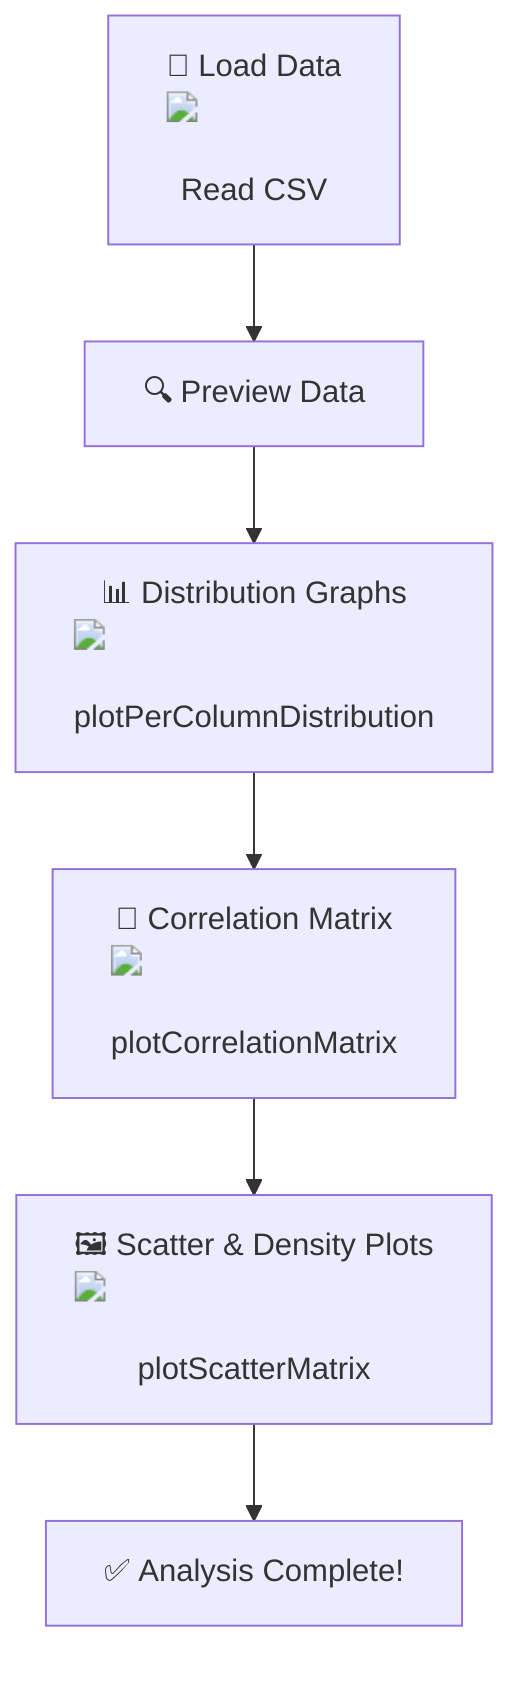 graph TD;
    A["📂 Load Data <img src='file.svg' /> <br/> Read CSV"] --> B["🔍 Preview Data"];
    B --> C["📊 Distribution Graphs <img src='dummy_plots/hist_template.svg' /> <br/> plotPerColumnDistribution"];
    C --> D["🔗 Correlation Matrix <img src='dummy_plots/scatter_plot_template.svg' /> <br/> plotCorrelationMatrix"];
    D --> E["🖼️ Scatter & Density Plots <img src='dummy_plots/scatter_plot_template.svg' /> <br/> plotScatterMatrix"];
    E --> F["✅ Analysis Complete!"];